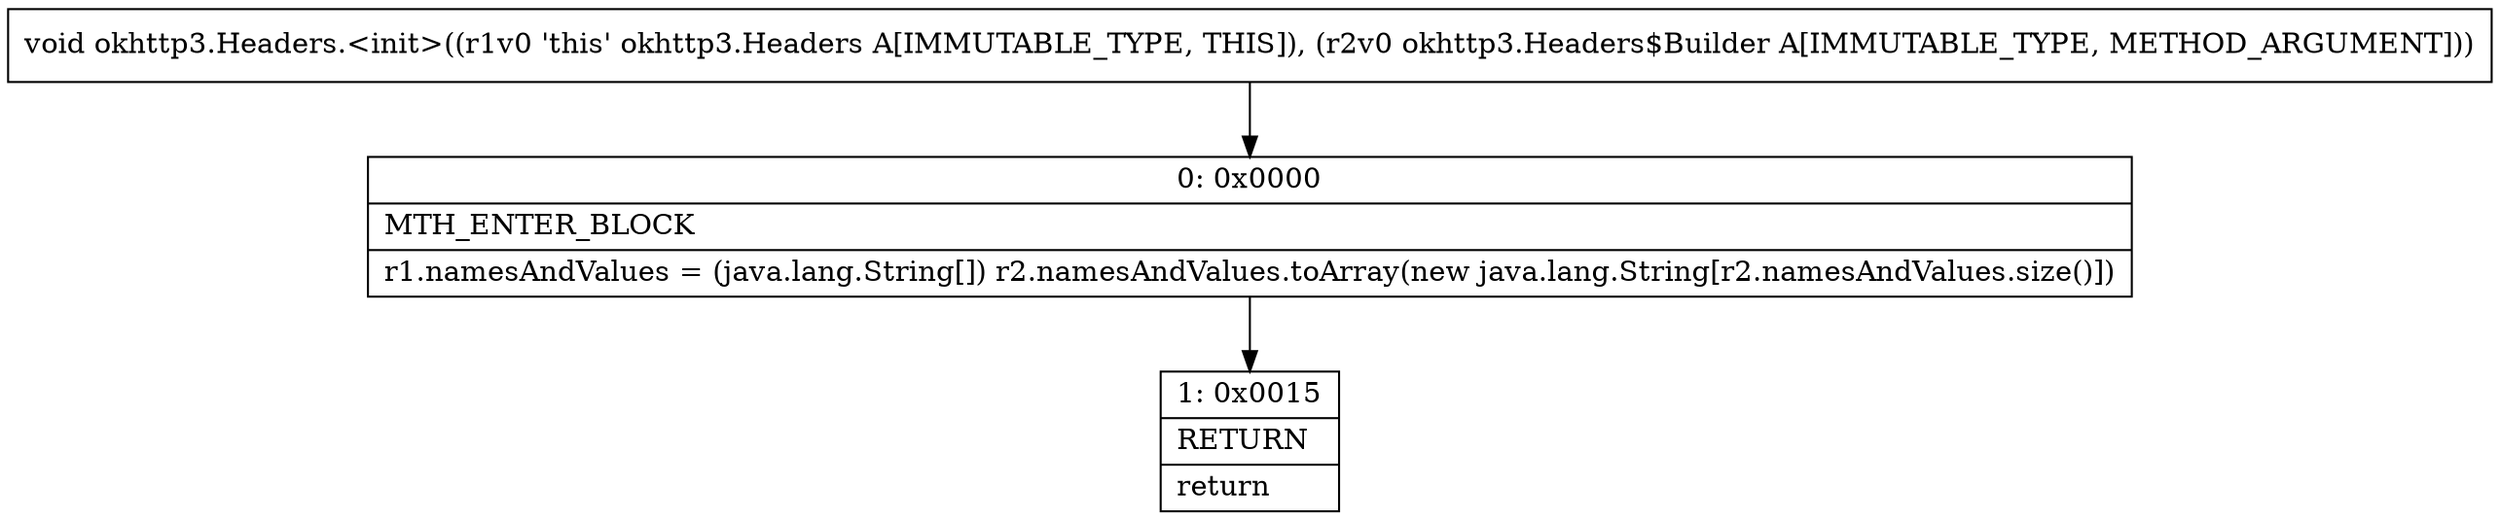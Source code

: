 digraph "CFG forokhttp3.Headers.\<init\>(Lokhttp3\/Headers$Builder;)V" {
Node_0 [shape=record,label="{0\:\ 0x0000|MTH_ENTER_BLOCK\l|r1.namesAndValues = (java.lang.String[]) r2.namesAndValues.toArray(new java.lang.String[r2.namesAndValues.size()])\l}"];
Node_1 [shape=record,label="{1\:\ 0x0015|RETURN\l|return\l}"];
MethodNode[shape=record,label="{void okhttp3.Headers.\<init\>((r1v0 'this' okhttp3.Headers A[IMMUTABLE_TYPE, THIS]), (r2v0 okhttp3.Headers$Builder A[IMMUTABLE_TYPE, METHOD_ARGUMENT])) }"];
MethodNode -> Node_0;
Node_0 -> Node_1;
}

